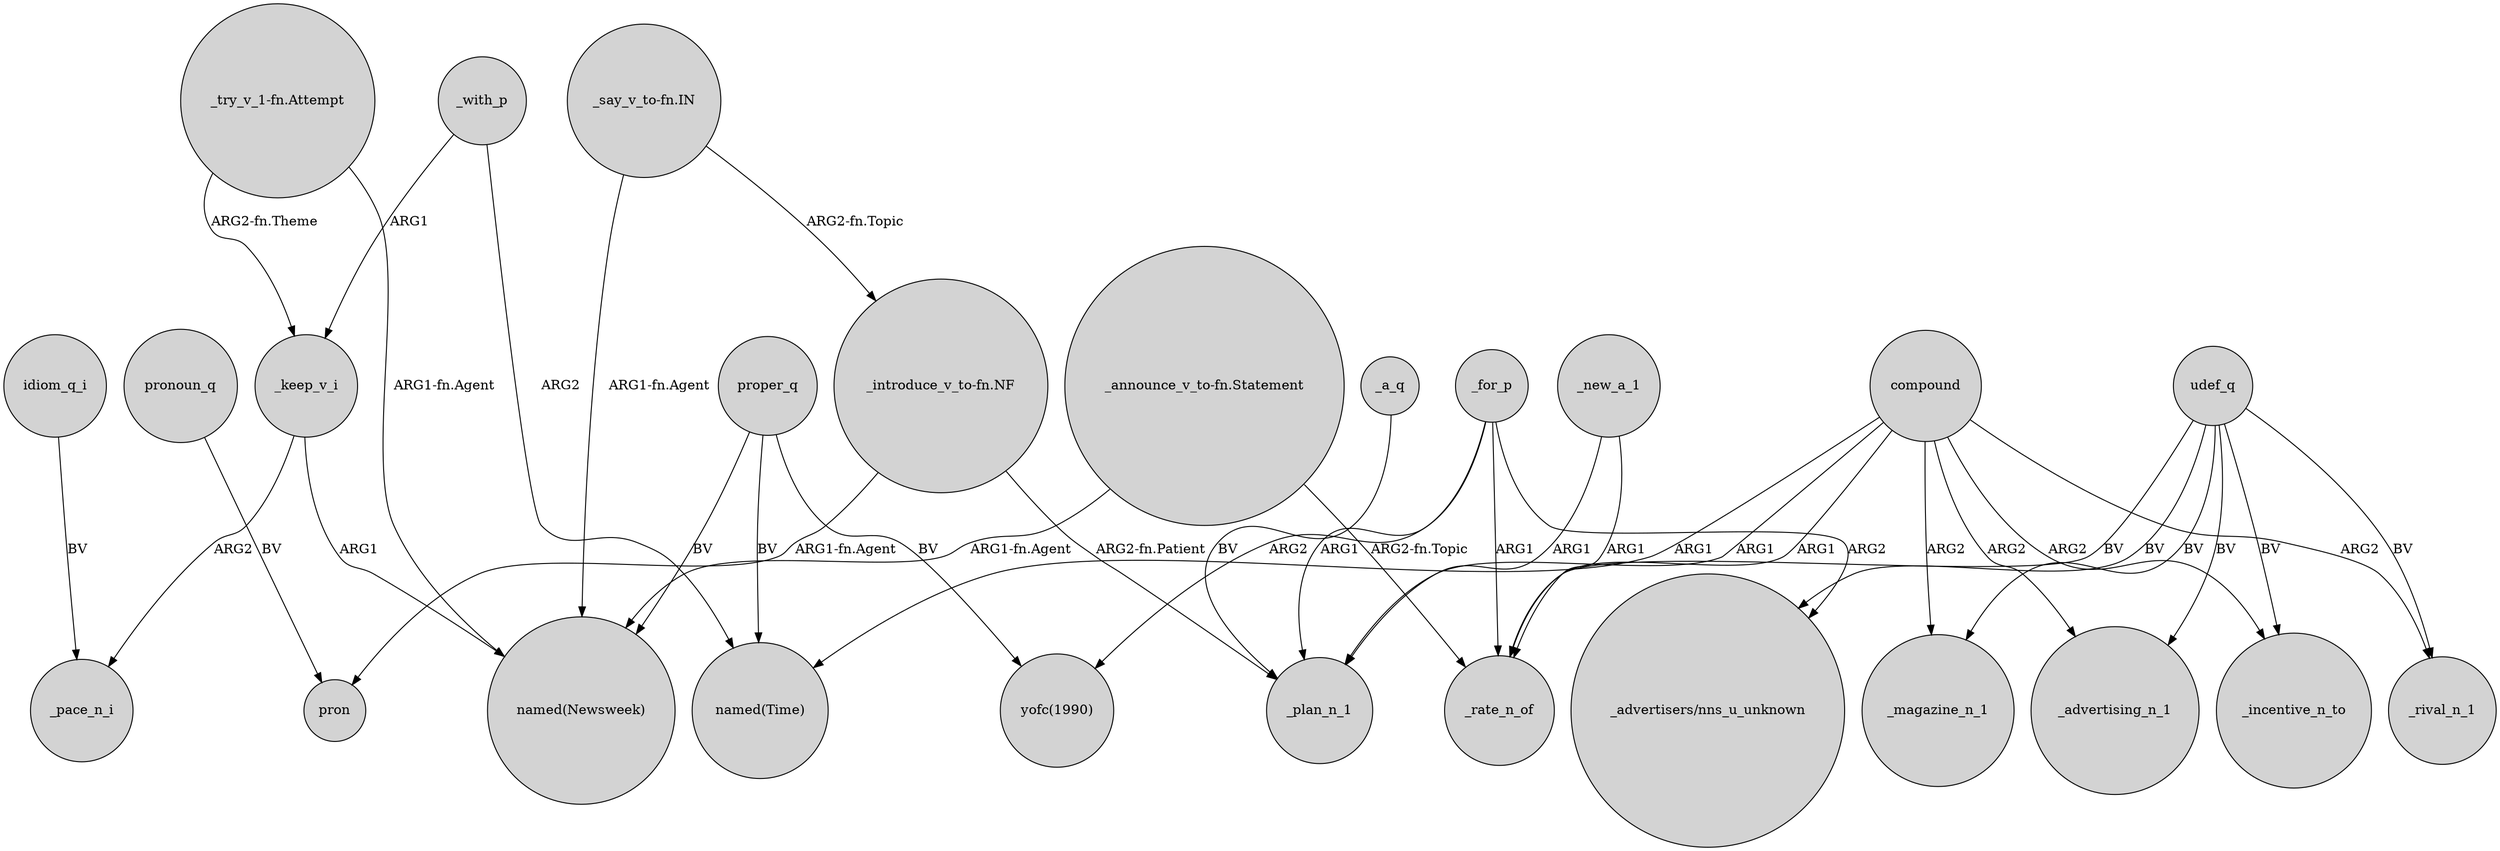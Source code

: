 digraph {
	node [shape=circle style=filled]
	_keep_v_i -> _pace_n_i [label=ARG2]
	_keep_v_i -> "named(Newsweek)" [label=ARG1]
	compound -> "named(Time)" [label=ARG1]
	_new_a_1 -> _rate_n_of [label=ARG1]
	udef_q -> _incentive_n_to [label=BV]
	"_announce_v_to-fn.Statement" -> "named(Newsweek)" [label="ARG1-fn.Agent"]
	"_announce_v_to-fn.Statement" -> _rate_n_of [label="ARG2-fn.Topic"]
	"_try_v_1-fn.Attempt" -> _keep_v_i [label="ARG2-fn.Theme"]
	_new_a_1 -> _plan_n_1 [label=ARG1]
	_for_p -> _rate_n_of [label=ARG1]
	_with_p -> _keep_v_i [label=ARG1]
	compound -> _rate_n_of [label=ARG1]
	proper_q -> "named(Newsweek)" [label=BV]
	"_say_v_to-fn.IN" -> "named(Newsweek)" [label="ARG1-fn.Agent"]
	compound -> _plan_n_1 [label=ARG1]
	udef_q -> _rate_n_of [label=BV]
	proper_q -> "yofc(1990)" [label=BV]
	"_say_v_to-fn.IN" -> "_introduce_v_to-fn.NF" [label="ARG2-fn.Topic"]
	udef_q -> _advertising_n_1 [label=BV]
	_for_p -> _plan_n_1 [label=ARG1]
	udef_q -> _magazine_n_1 [label=BV]
	compound -> _rival_n_1 [label=ARG2]
	pronoun_q -> pron [label=BV]
	_with_p -> "named(Time)" [label=ARG2]
	compound -> _incentive_n_to [label=ARG2]
	udef_q -> "_advertisers/nns_u_unknown" [label=BV]
	idiom_q_i -> _pace_n_i [label=BV]
	compound -> _advertising_n_1 [label=ARG2]
	"_introduce_v_to-fn.NF" -> pron [label="ARG1-fn.Agent"]
	compound -> _magazine_n_1 [label=ARG2]
	_for_p -> "yofc(1990)" [label=ARG2]
	proper_q -> "named(Time)" [label=BV]
	udef_q -> _rival_n_1 [label=BV]
	"_try_v_1-fn.Attempt" -> "named(Newsweek)" [label="ARG1-fn.Agent"]
	"_introduce_v_to-fn.NF" -> _plan_n_1 [label="ARG2-fn.Patient"]
	_for_p -> "_advertisers/nns_u_unknown" [label=ARG2]
	_a_q -> _plan_n_1 [label=BV]
}
